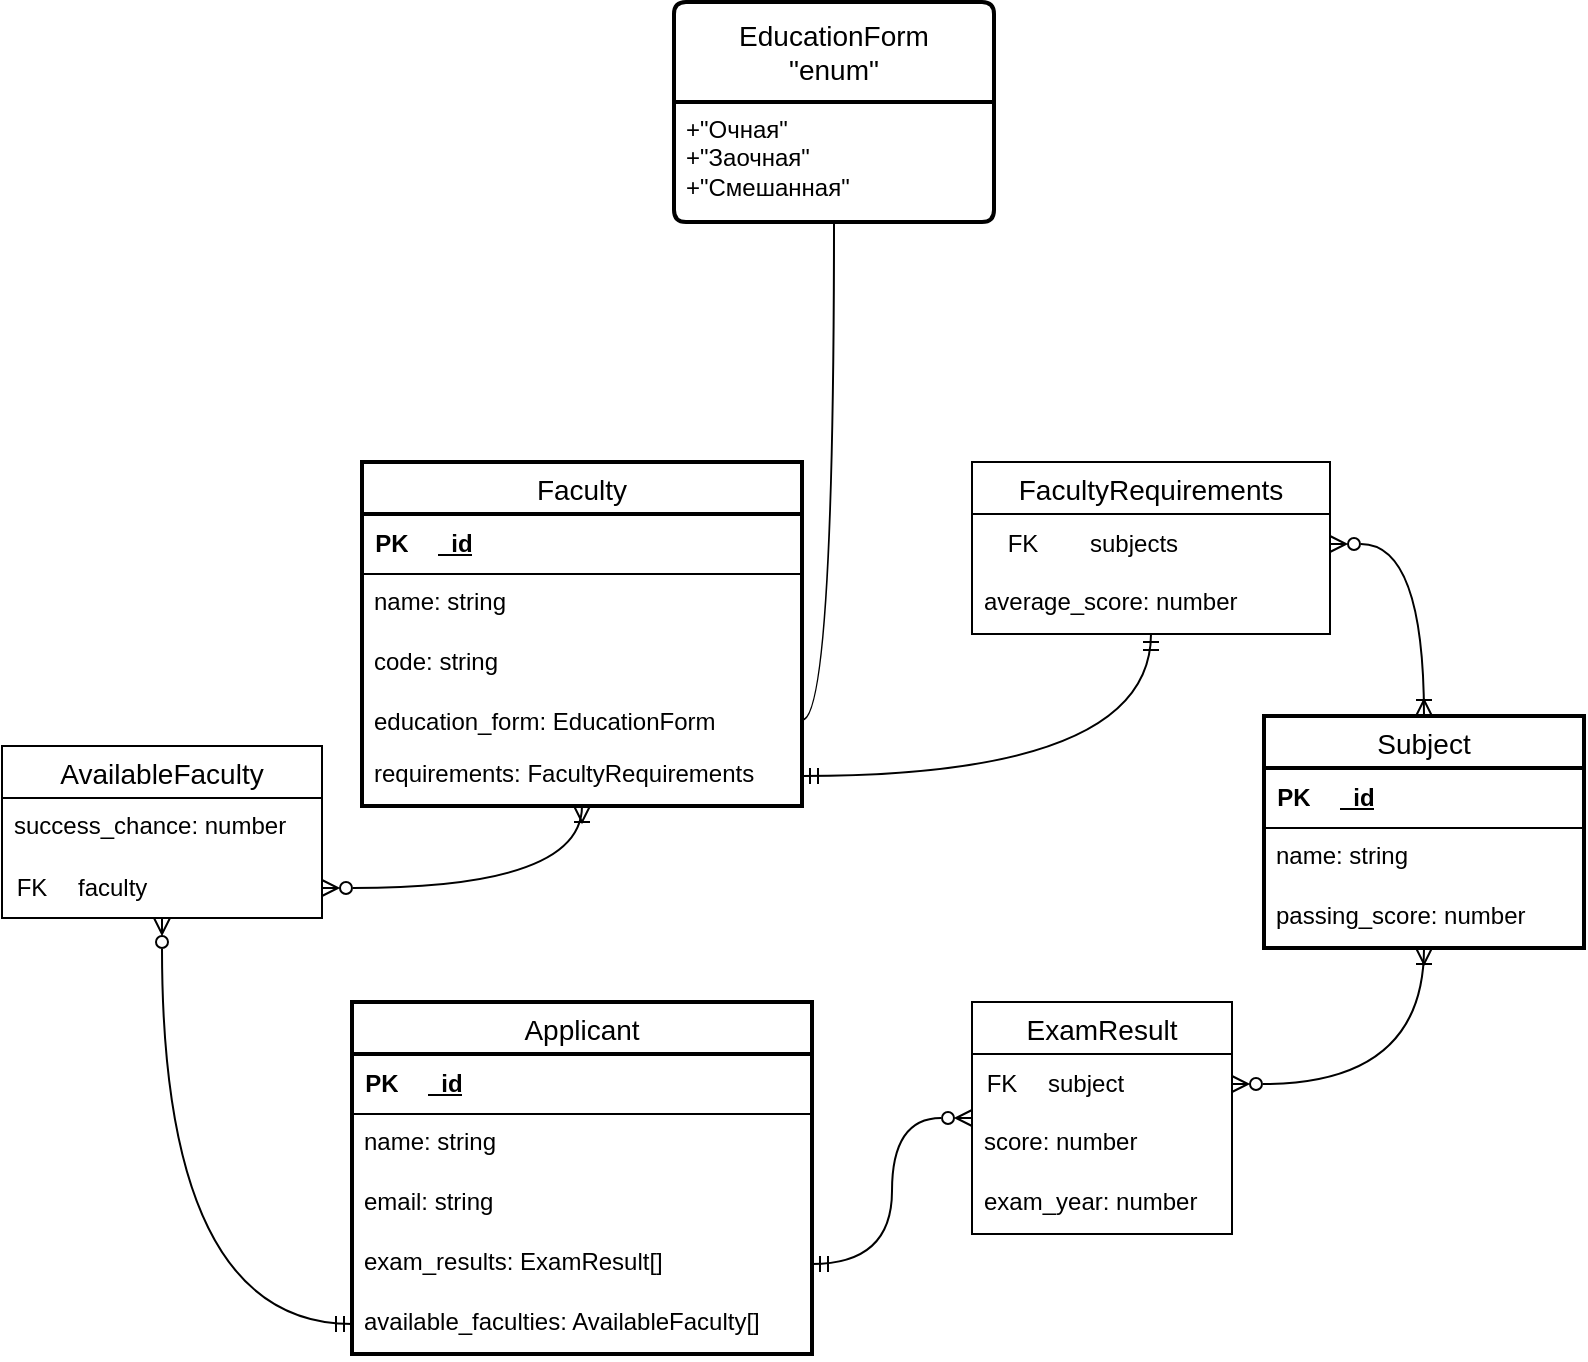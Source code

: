 <mxfile version="21.1.6" type="device">
  <diagram name="Страница 1" id="vvs1pPOPXB_Nzjfh-il1">
    <mxGraphModel dx="1194" dy="668" grid="1" gridSize="10" guides="1" tooltips="1" connect="1" arrows="1" fold="1" page="1" pageScale="1" pageWidth="827" pageHeight="1169" math="0" shadow="0">
      <root>
        <mxCell id="0" />
        <mxCell id="1" parent="0" />
        <mxCell id="08Hu2Dc5MERAwl3HL4ha-1" value="Applicant" style="swimlane;fontStyle=0;childLayout=stackLayout;horizontal=1;startSize=26;horizontalStack=0;resizeParent=1;resizeParentMax=0;resizeLast=0;collapsible=1;marginBottom=0;align=center;fontSize=14;strokeWidth=2;" parent="1" vertex="1">
          <mxGeometry x="189" y="690" width="230" height="176" as="geometry" />
        </mxCell>
        <mxCell id="08Hu2Dc5MERAwl3HL4ha-63" value="" style="shape=table;startSize=0;container=1;collapsible=1;childLayout=tableLayout;fixedRows=1;rowLines=0;fontStyle=0;align=center;resizeLast=1;strokeColor=none;fillColor=none;collapsible=0;" parent="08Hu2Dc5MERAwl3HL4ha-1" vertex="1">
          <mxGeometry y="26" width="230" height="30" as="geometry" />
        </mxCell>
        <mxCell id="08Hu2Dc5MERAwl3HL4ha-64" value="" style="shape=tableRow;horizontal=0;startSize=0;swimlaneHead=0;swimlaneBody=0;fillColor=none;collapsible=0;dropTarget=0;points=[[0,0.5],[1,0.5]];portConstraint=eastwest;top=0;left=0;right=0;bottom=1;" parent="08Hu2Dc5MERAwl3HL4ha-63" vertex="1">
          <mxGeometry width="230" height="30" as="geometry" />
        </mxCell>
        <mxCell id="08Hu2Dc5MERAwl3HL4ha-65" value="PK" style="shape=partialRectangle;connectable=0;fillColor=none;top=0;left=0;bottom=0;right=0;fontStyle=1;overflow=hidden;whiteSpace=wrap;html=1;" parent="08Hu2Dc5MERAwl3HL4ha-64" vertex="1">
          <mxGeometry width="30" height="30" as="geometry">
            <mxRectangle width="30" height="30" as="alternateBounds" />
          </mxGeometry>
        </mxCell>
        <mxCell id="08Hu2Dc5MERAwl3HL4ha-66" value="_id" style="shape=partialRectangle;connectable=0;fillColor=none;top=0;left=0;bottom=0;right=0;align=left;spacingLeft=6;fontStyle=5;overflow=hidden;whiteSpace=wrap;html=1;" parent="08Hu2Dc5MERAwl3HL4ha-64" vertex="1">
          <mxGeometry x="30" width="200" height="30" as="geometry">
            <mxRectangle width="200" height="30" as="alternateBounds" />
          </mxGeometry>
        </mxCell>
        <mxCell id="08Hu2Dc5MERAwl3HL4ha-45" value="name: string" style="text;strokeColor=none;fillColor=none;spacingLeft=4;spacingRight=4;overflow=hidden;rotatable=0;points=[[0,0.5],[1,0.5]];portConstraint=eastwest;fontSize=12;whiteSpace=wrap;html=1;" parent="08Hu2Dc5MERAwl3HL4ha-1" vertex="1">
          <mxGeometry y="56" width="230" height="30" as="geometry" />
        </mxCell>
        <mxCell id="08Hu2Dc5MERAwl3HL4ha-3" value="email: string" style="text;strokeColor=none;fillColor=none;spacingLeft=4;spacingRight=4;overflow=hidden;rotatable=0;points=[[0,0.5],[1,0.5]];portConstraint=eastwest;fontSize=12;whiteSpace=wrap;html=1;" parent="08Hu2Dc5MERAwl3HL4ha-1" vertex="1">
          <mxGeometry y="86" width="230" height="30" as="geometry" />
        </mxCell>
        <mxCell id="08Hu2Dc5MERAwl3HL4ha-4" value="exam_results: ExamResult[]" style="text;strokeColor=none;fillColor=none;spacingLeft=4;spacingRight=4;overflow=hidden;rotatable=0;points=[[0,0.5],[1,0.5]];portConstraint=eastwest;fontSize=12;whiteSpace=wrap;html=1;" parent="08Hu2Dc5MERAwl3HL4ha-1" vertex="1">
          <mxGeometry y="116" width="230" height="30" as="geometry" />
        </mxCell>
        <mxCell id="08Hu2Dc5MERAwl3HL4ha-15" value="available_faculties: AvailableFaculty[]" style="text;strokeColor=none;fillColor=none;spacingLeft=4;spacingRight=4;overflow=hidden;rotatable=0;points=[[0,0.5],[1,0.5]];portConstraint=eastwest;fontSize=12;whiteSpace=wrap;html=1;" parent="08Hu2Dc5MERAwl3HL4ha-1" vertex="1">
          <mxGeometry y="146" width="230" height="30" as="geometry" />
        </mxCell>
        <mxCell id="08Hu2Dc5MERAwl3HL4ha-5" value="Subject" style="swimlane;fontStyle=0;childLayout=stackLayout;horizontal=1;startSize=26;horizontalStack=0;resizeParent=1;resizeParentMax=0;resizeLast=0;collapsible=1;marginBottom=0;align=center;fontSize=14;strokeWidth=2;" parent="1" vertex="1">
          <mxGeometry x="645" y="547" width="160" height="116" as="geometry" />
        </mxCell>
        <mxCell id="08Hu2Dc5MERAwl3HL4ha-71" value="" style="shape=table;startSize=0;container=1;collapsible=1;childLayout=tableLayout;fixedRows=1;rowLines=0;fontStyle=0;align=center;resizeLast=1;strokeColor=none;fillColor=none;collapsible=0;" parent="08Hu2Dc5MERAwl3HL4ha-5" vertex="1">
          <mxGeometry y="26" width="160" height="30" as="geometry" />
        </mxCell>
        <mxCell id="08Hu2Dc5MERAwl3HL4ha-72" value="" style="shape=tableRow;horizontal=0;startSize=0;swimlaneHead=0;swimlaneBody=0;fillColor=none;collapsible=0;dropTarget=0;points=[[0,0.5],[1,0.5]];portConstraint=eastwest;top=0;left=0;right=0;bottom=1;" parent="08Hu2Dc5MERAwl3HL4ha-71" vertex="1">
          <mxGeometry width="160" height="30" as="geometry" />
        </mxCell>
        <mxCell id="08Hu2Dc5MERAwl3HL4ha-73" value="PK" style="shape=partialRectangle;connectable=0;fillColor=none;top=0;left=0;bottom=0;right=0;fontStyle=1;overflow=hidden;whiteSpace=wrap;html=1;" parent="08Hu2Dc5MERAwl3HL4ha-72" vertex="1">
          <mxGeometry width="30" height="30" as="geometry">
            <mxRectangle width="30" height="30" as="alternateBounds" />
          </mxGeometry>
        </mxCell>
        <mxCell id="08Hu2Dc5MERAwl3HL4ha-74" value="_id" style="shape=partialRectangle;connectable=0;fillColor=none;top=0;left=0;bottom=0;right=0;align=left;spacingLeft=6;fontStyle=5;overflow=hidden;whiteSpace=wrap;html=1;" parent="08Hu2Dc5MERAwl3HL4ha-72" vertex="1">
          <mxGeometry x="30" width="130" height="30" as="geometry">
            <mxRectangle width="130" height="30" as="alternateBounds" />
          </mxGeometry>
        </mxCell>
        <mxCell id="08Hu2Dc5MERAwl3HL4ha-6" value="name: string&lt;br&gt;" style="text;strokeColor=none;fillColor=none;spacingLeft=4;spacingRight=4;overflow=hidden;rotatable=0;points=[[0,0.5],[1,0.5]];portConstraint=eastwest;fontSize=12;whiteSpace=wrap;html=1;" parent="08Hu2Dc5MERAwl3HL4ha-5" vertex="1">
          <mxGeometry y="56" width="160" height="30" as="geometry" />
        </mxCell>
        <mxCell id="08Hu2Dc5MERAwl3HL4ha-7" value="passing_score: number" style="text;strokeColor=none;fillColor=none;spacingLeft=4;spacingRight=4;overflow=hidden;rotatable=0;points=[[0,0.5],[1,0.5]];portConstraint=eastwest;fontSize=12;whiteSpace=wrap;html=1;" parent="08Hu2Dc5MERAwl3HL4ha-5" vertex="1">
          <mxGeometry y="86" width="160" height="30" as="geometry" />
        </mxCell>
        <mxCell id="08Hu2Dc5MERAwl3HL4ha-9" value="Faculty" style="swimlane;fontStyle=0;childLayout=stackLayout;horizontal=1;startSize=26;horizontalStack=0;resizeParent=1;resizeParentMax=0;resizeLast=0;collapsible=1;marginBottom=0;align=center;fontSize=14;strokeWidth=2;" parent="1" vertex="1">
          <mxGeometry x="194" y="420" width="220" height="172" as="geometry">
            <mxRectangle x="130" y="50" width="90" height="30" as="alternateBounds" />
          </mxGeometry>
        </mxCell>
        <mxCell id="08Hu2Dc5MERAwl3HL4ha-67" value="" style="shape=table;startSize=0;container=1;collapsible=1;childLayout=tableLayout;fixedRows=1;rowLines=0;fontStyle=0;align=center;resizeLast=1;strokeColor=none;fillColor=none;collapsible=0;" parent="08Hu2Dc5MERAwl3HL4ha-9" vertex="1">
          <mxGeometry y="26" width="220" height="30" as="geometry" />
        </mxCell>
        <mxCell id="08Hu2Dc5MERAwl3HL4ha-68" value="" style="shape=tableRow;horizontal=0;startSize=0;swimlaneHead=0;swimlaneBody=0;fillColor=none;collapsible=0;dropTarget=0;points=[[0,0.5],[1,0.5]];portConstraint=eastwest;top=0;left=0;right=0;bottom=1;" parent="08Hu2Dc5MERAwl3HL4ha-67" vertex="1">
          <mxGeometry width="220" height="30" as="geometry" />
        </mxCell>
        <mxCell id="08Hu2Dc5MERAwl3HL4ha-69" value="PK" style="shape=partialRectangle;connectable=0;fillColor=none;top=0;left=0;bottom=0;right=0;fontStyle=1;overflow=hidden;whiteSpace=wrap;html=1;" parent="08Hu2Dc5MERAwl3HL4ha-68" vertex="1">
          <mxGeometry width="30" height="30" as="geometry">
            <mxRectangle width="30" height="30" as="alternateBounds" />
          </mxGeometry>
        </mxCell>
        <mxCell id="08Hu2Dc5MERAwl3HL4ha-70" value="_id" style="shape=partialRectangle;connectable=0;fillColor=none;top=0;left=0;bottom=0;right=0;align=left;spacingLeft=6;fontStyle=5;overflow=hidden;whiteSpace=wrap;html=1;" parent="08Hu2Dc5MERAwl3HL4ha-68" vertex="1">
          <mxGeometry x="30" width="190" height="30" as="geometry">
            <mxRectangle width="190" height="30" as="alternateBounds" />
          </mxGeometry>
        </mxCell>
        <mxCell id="08Hu2Dc5MERAwl3HL4ha-48" value="name: string" style="text;strokeColor=none;fillColor=none;spacingLeft=4;spacingRight=4;overflow=hidden;rotatable=0;points=[[0,0.5],[1,0.5]];portConstraint=eastwest;fontSize=12;whiteSpace=wrap;html=1;" parent="08Hu2Dc5MERAwl3HL4ha-9" vertex="1">
          <mxGeometry y="56" width="220" height="30" as="geometry" />
        </mxCell>
        <mxCell id="08Hu2Dc5MERAwl3HL4ha-11" value="code: string" style="text;strokeColor=none;fillColor=none;spacingLeft=4;spacingRight=4;overflow=hidden;rotatable=0;points=[[0,0.5],[1,0.5]];portConstraint=eastwest;fontSize=12;whiteSpace=wrap;html=1;" parent="08Hu2Dc5MERAwl3HL4ha-9" vertex="1">
          <mxGeometry y="86" width="220" height="30" as="geometry" />
        </mxCell>
        <mxCell id="08Hu2Dc5MERAwl3HL4ha-12" value="education_form: EducationForm&amp;nbsp;" style="text;strokeColor=none;fillColor=none;spacingLeft=4;spacingRight=4;overflow=hidden;rotatable=0;points=[[0,0.5],[1,0.5]];portConstraint=eastwest;fontSize=12;whiteSpace=wrap;html=1;" parent="08Hu2Dc5MERAwl3HL4ha-9" vertex="1">
          <mxGeometry y="116" width="220" height="26" as="geometry" />
        </mxCell>
        <mxCell id="08Hu2Dc5MERAwl3HL4ha-14" value="requirements: FacultyRequirements" style="text;strokeColor=none;fillColor=none;spacingLeft=4;spacingRight=4;overflow=hidden;rotatable=0;points=[[0,0.5],[1,0.5]];portConstraint=eastwest;fontSize=12;whiteSpace=wrap;html=1;" parent="08Hu2Dc5MERAwl3HL4ha-9" vertex="1">
          <mxGeometry y="142" width="220" height="30" as="geometry" />
        </mxCell>
        <mxCell id="08Hu2Dc5MERAwl3HL4ha-16" value="ExamResult" style="swimlane;fontStyle=0;childLayout=stackLayout;horizontal=1;startSize=26;horizontalStack=0;resizeParent=1;resizeParentMax=0;resizeLast=0;collapsible=1;marginBottom=0;align=center;fontSize=14;" parent="1" vertex="1">
          <mxGeometry x="499" y="690" width="130" height="116" as="geometry" />
        </mxCell>
        <mxCell id="08Hu2Dc5MERAwl3HL4ha-83" value="" style="shape=table;startSize=0;container=1;collapsible=1;childLayout=tableLayout;fixedRows=1;rowLines=0;fontStyle=0;align=center;resizeLast=1;strokeColor=none;fillColor=none;collapsible=0;" parent="08Hu2Dc5MERAwl3HL4ha-16" vertex="1">
          <mxGeometry y="26" width="130" height="30" as="geometry" />
        </mxCell>
        <mxCell id="08Hu2Dc5MERAwl3HL4ha-84" value="" style="shape=tableRow;horizontal=0;startSize=0;swimlaneHead=0;swimlaneBody=0;fillColor=none;collapsible=0;dropTarget=0;points=[[0,0.5],[1,0.5]];portConstraint=eastwest;top=0;left=0;right=0;bottom=0;" parent="08Hu2Dc5MERAwl3HL4ha-83" vertex="1">
          <mxGeometry width="130" height="30" as="geometry" />
        </mxCell>
        <mxCell id="08Hu2Dc5MERAwl3HL4ha-85" value="FK" style="shape=partialRectangle;connectable=0;fillColor=none;top=0;left=0;bottom=0;right=0;fontStyle=0;overflow=hidden;whiteSpace=wrap;html=1;" parent="08Hu2Dc5MERAwl3HL4ha-84" vertex="1">
          <mxGeometry width="30" height="30" as="geometry">
            <mxRectangle width="30" height="30" as="alternateBounds" />
          </mxGeometry>
        </mxCell>
        <mxCell id="08Hu2Dc5MERAwl3HL4ha-86" value="subject" style="shape=partialRectangle;connectable=0;fillColor=none;top=0;left=0;bottom=0;right=0;align=left;spacingLeft=6;fontStyle=0;overflow=hidden;whiteSpace=wrap;html=1;" parent="08Hu2Dc5MERAwl3HL4ha-84" vertex="1">
          <mxGeometry x="30" width="100" height="30" as="geometry">
            <mxRectangle width="100" height="30" as="alternateBounds" />
          </mxGeometry>
        </mxCell>
        <mxCell id="08Hu2Dc5MERAwl3HL4ha-18" value="score: number" style="text;strokeColor=none;fillColor=none;spacingLeft=4;spacingRight=4;overflow=hidden;rotatable=0;points=[[0,0.5],[1,0.5]];portConstraint=eastwest;fontSize=12;whiteSpace=wrap;html=1;" parent="08Hu2Dc5MERAwl3HL4ha-16" vertex="1">
          <mxGeometry y="56" width="130" height="30" as="geometry" />
        </mxCell>
        <mxCell id="08Hu2Dc5MERAwl3HL4ha-19" value="exam_year: number" style="text;strokeColor=none;fillColor=none;spacingLeft=4;spacingRight=4;overflow=hidden;rotatable=0;points=[[0,0.5],[1,0.5]];portConstraint=eastwest;fontSize=12;whiteSpace=wrap;html=1;" parent="08Hu2Dc5MERAwl3HL4ha-16" vertex="1">
          <mxGeometry y="86" width="130" height="30" as="geometry" />
        </mxCell>
        <mxCell id="08Hu2Dc5MERAwl3HL4ha-21" value="AvailableFaculty" style="swimlane;fontStyle=0;childLayout=stackLayout;horizontal=1;startSize=26;horizontalStack=0;resizeParent=1;resizeParentMax=0;resizeLast=0;collapsible=1;marginBottom=0;align=center;fontSize=14;" parent="1" vertex="1">
          <mxGeometry x="14" y="562" width="160" height="86" as="geometry" />
        </mxCell>
        <mxCell id="08Hu2Dc5MERAwl3HL4ha-22" value="success_chance: number" style="text;strokeColor=none;fillColor=none;spacingLeft=4;spacingRight=4;overflow=hidden;rotatable=0;points=[[0,0.5],[1,0.5]];portConstraint=eastwest;fontSize=12;whiteSpace=wrap;html=1;" parent="08Hu2Dc5MERAwl3HL4ha-21" vertex="1">
          <mxGeometry y="26" width="160" height="30" as="geometry" />
        </mxCell>
        <mxCell id="08Hu2Dc5MERAwl3HL4ha-75" value="" style="shape=table;startSize=0;container=1;collapsible=1;childLayout=tableLayout;fixedRows=1;rowLines=0;fontStyle=0;align=center;resizeLast=1;strokeColor=none;fillColor=none;collapsible=0;" parent="08Hu2Dc5MERAwl3HL4ha-21" vertex="1">
          <mxGeometry y="56" width="160" height="30" as="geometry" />
        </mxCell>
        <mxCell id="08Hu2Dc5MERAwl3HL4ha-76" value="" style="shape=tableRow;horizontal=0;startSize=0;swimlaneHead=0;swimlaneBody=0;fillColor=none;collapsible=0;dropTarget=0;points=[[0,0.5],[1,0.5]];portConstraint=eastwest;top=0;left=0;right=0;bottom=0;" parent="08Hu2Dc5MERAwl3HL4ha-75" vertex="1">
          <mxGeometry width="160" height="30" as="geometry" />
        </mxCell>
        <mxCell id="08Hu2Dc5MERAwl3HL4ha-77" value="FK" style="shape=partialRectangle;connectable=0;fillColor=none;top=0;left=0;bottom=0;right=0;fontStyle=0;overflow=hidden;whiteSpace=wrap;html=1;" parent="08Hu2Dc5MERAwl3HL4ha-76" vertex="1">
          <mxGeometry width="30" height="30" as="geometry">
            <mxRectangle width="30" height="30" as="alternateBounds" />
          </mxGeometry>
        </mxCell>
        <mxCell id="08Hu2Dc5MERAwl3HL4ha-78" value="faculty" style="shape=partialRectangle;connectable=0;fillColor=none;top=0;left=0;bottom=0;right=0;align=left;spacingLeft=6;fontStyle=0;overflow=hidden;whiteSpace=wrap;html=1;" parent="08Hu2Dc5MERAwl3HL4ha-76" vertex="1">
          <mxGeometry x="30" width="130" height="30" as="geometry">
            <mxRectangle width="130" height="30" as="alternateBounds" />
          </mxGeometry>
        </mxCell>
        <mxCell id="08Hu2Dc5MERAwl3HL4ha-26" value="FacultyRequirements" style="swimlane;fontStyle=0;childLayout=stackLayout;horizontal=1;startSize=26;horizontalStack=0;resizeParent=1;resizeParentMax=0;resizeLast=0;collapsible=1;marginBottom=0;align=center;fontSize=14;" parent="1" vertex="1">
          <mxGeometry x="499" y="420" width="179" height="86" as="geometry" />
        </mxCell>
        <mxCell id="08Hu2Dc5MERAwl3HL4ha-79" value="" style="shape=table;startSize=0;container=1;collapsible=1;childLayout=tableLayout;fixedRows=1;rowLines=0;fontStyle=0;align=center;resizeLast=1;strokeColor=none;fillColor=none;collapsible=0;" parent="08Hu2Dc5MERAwl3HL4ha-26" vertex="1">
          <mxGeometry y="26" width="179" height="30" as="geometry" />
        </mxCell>
        <mxCell id="08Hu2Dc5MERAwl3HL4ha-80" value="" style="shape=tableRow;horizontal=0;startSize=0;swimlaneHead=0;swimlaneBody=0;fillColor=none;collapsible=0;dropTarget=0;points=[[0,0.5],[1,0.5]];portConstraint=eastwest;top=0;left=0;right=0;bottom=0;" parent="08Hu2Dc5MERAwl3HL4ha-79" vertex="1">
          <mxGeometry width="179" height="30" as="geometry" />
        </mxCell>
        <mxCell id="08Hu2Dc5MERAwl3HL4ha-81" value="FK" style="shape=partialRectangle;connectable=0;fillColor=none;top=0;left=0;bottom=0;right=0;fontStyle=0;overflow=hidden;whiteSpace=wrap;html=1;" parent="08Hu2Dc5MERAwl3HL4ha-80" vertex="1">
          <mxGeometry width="51" height="30" as="geometry">
            <mxRectangle width="51" height="30" as="alternateBounds" />
          </mxGeometry>
        </mxCell>
        <mxCell id="08Hu2Dc5MERAwl3HL4ha-82" value="subjects" style="shape=partialRectangle;connectable=0;fillColor=none;top=0;left=0;bottom=0;right=0;align=left;spacingLeft=6;fontStyle=0;overflow=hidden;whiteSpace=wrap;html=1;" parent="08Hu2Dc5MERAwl3HL4ha-80" vertex="1">
          <mxGeometry x="51" width="128" height="30" as="geometry">
            <mxRectangle width="128" height="30" as="alternateBounds" />
          </mxGeometry>
        </mxCell>
        <mxCell id="08Hu2Dc5MERAwl3HL4ha-27" value="average_score: number" style="text;strokeColor=none;fillColor=none;spacingLeft=4;spacingRight=4;overflow=hidden;rotatable=0;points=[[0,0.5],[1,0.5]];portConstraint=eastwest;fontSize=12;whiteSpace=wrap;html=1;" parent="08Hu2Dc5MERAwl3HL4ha-26" vertex="1">
          <mxGeometry y="56" width="179" height="30" as="geometry" />
        </mxCell>
        <mxCell id="08Hu2Dc5MERAwl3HL4ha-33" value="" style="edgeStyle=orthogonalEdgeStyle;fontSize=12;html=1;endArrow=ERzeroToMany;rounded=0;curved=1;startArrow=ERmandOne;startFill=0;endFill=0;" parent="1" source="08Hu2Dc5MERAwl3HL4ha-4" target="08Hu2Dc5MERAwl3HL4ha-16" edge="1">
          <mxGeometry width="100" height="100" relative="1" as="geometry">
            <mxPoint x="364" y="750" as="sourcePoint" />
            <mxPoint x="464" y="650" as="targetPoint" />
          </mxGeometry>
        </mxCell>
        <mxCell id="08Hu2Dc5MERAwl3HL4ha-34" value="" style="edgeStyle=orthogonalEdgeStyle;fontSize=12;html=1;endArrow=ERzeroToMany;rounded=0;curved=1;startArrow=ERmandOne;startFill=0;endFill=0;" parent="1" source="08Hu2Dc5MERAwl3HL4ha-15" target="08Hu2Dc5MERAwl3HL4ha-21" edge="1">
          <mxGeometry width="100" height="100" relative="1" as="geometry">
            <mxPoint x="364" y="750" as="sourcePoint" />
            <mxPoint x="474" y="911" as="targetPoint" />
          </mxGeometry>
        </mxCell>
        <mxCell id="08Hu2Dc5MERAwl3HL4ha-37" value="" style="edgeStyle=orthogonalEdgeStyle;fontSize=12;html=1;endArrow=ERzeroToMany;startArrow=ERoneToMany;rounded=0;curved=1;startFill=0;endFill=0;" parent="1" source="08Hu2Dc5MERAwl3HL4ha-5" target="08Hu2Dc5MERAwl3HL4ha-80" edge="1">
          <mxGeometry width="100" height="100" relative="1" as="geometry">
            <mxPoint x="544" y="590" as="sourcePoint" />
            <mxPoint x="645" y="491.053" as="targetPoint" />
          </mxGeometry>
        </mxCell>
        <mxCell id="08Hu2Dc5MERAwl3HL4ha-39" value="" style="edgeStyle=orthogonalEdgeStyle;fontSize=12;html=1;endArrow=ERzeroToMany;startArrow=ERoneToMany;rounded=0;curved=1;startFill=0;endFill=0;" parent="1" source="08Hu2Dc5MERAwl3HL4ha-5" target="08Hu2Dc5MERAwl3HL4ha-84" edge="1">
          <mxGeometry width="100" height="100" relative="1" as="geometry">
            <mxPoint x="374" y="710" as="sourcePoint" />
            <mxPoint x="629" y="731.053" as="targetPoint" />
          </mxGeometry>
        </mxCell>
        <mxCell id="08Hu2Dc5MERAwl3HL4ha-40" value="" style="edgeStyle=orthogonalEdgeStyle;fontSize=12;html=1;endArrow=ERoneToMany;startArrow=ERzeroToMany;rounded=0;curved=1;startFill=0;endFill=0;" parent="1" source="08Hu2Dc5MERAwl3HL4ha-76" target="08Hu2Dc5MERAwl3HL4ha-9" edge="1">
          <mxGeometry width="100" height="100" relative="1" as="geometry">
            <mxPoint x="174" y="632.947" as="sourcePoint" />
            <mxPoint x="454" y="450" as="targetPoint" />
          </mxGeometry>
        </mxCell>
        <mxCell id="08Hu2Dc5MERAwl3HL4ha-41" value="EducationForm&lt;br&gt;&quot;enum&quot;" style="swimlane;childLayout=stackLayout;horizontal=1;startSize=50;horizontalStack=0;rounded=1;fontSize=14;fontStyle=0;strokeWidth=2;resizeParent=0;resizeLast=1;shadow=0;dashed=0;align=center;arcSize=4;whiteSpace=wrap;html=1;" parent="1" vertex="1">
          <mxGeometry x="350" y="190" width="160" height="110" as="geometry" />
        </mxCell>
        <mxCell id="08Hu2Dc5MERAwl3HL4ha-42" value="+&quot;Очная&quot;&lt;br&gt;+&quot;Заочная&quot;&lt;br&gt;+&quot;Смешанная&quot;" style="align=left;strokeColor=none;fillColor=none;spacingLeft=4;fontSize=12;verticalAlign=top;resizable=0;rotatable=0;part=1;html=1;" parent="08Hu2Dc5MERAwl3HL4ha-41" vertex="1">
          <mxGeometry y="50" width="160" height="60" as="geometry" />
        </mxCell>
        <mxCell id="08Hu2Dc5MERAwl3HL4ha-43" value="" style="edgeStyle=orthogonalEdgeStyle;fontSize=12;html=1;endArrow=ERmandOne;startArrow=ERmandOne;rounded=0;curved=1;" parent="1" source="08Hu2Dc5MERAwl3HL4ha-14" target="08Hu2Dc5MERAwl3HL4ha-26" edge="1">
          <mxGeometry width="100" height="100" relative="1" as="geometry">
            <mxPoint x="424" y="670" as="sourcePoint" />
            <mxPoint x="524" y="570" as="targetPoint" />
          </mxGeometry>
        </mxCell>
        <mxCell id="KVPZecC6MmLTc_1_bUcK-1" value="" style="endArrow=none;html=1;rounded=0;edgeStyle=orthogonalEdgeStyle;curved=1;" parent="1" source="08Hu2Dc5MERAwl3HL4ha-41" target="08Hu2Dc5MERAwl3HL4ha-12" edge="1">
          <mxGeometry relative="1" as="geometry">
            <mxPoint x="250" y="430" as="sourcePoint" />
            <mxPoint x="410" y="430" as="targetPoint" />
          </mxGeometry>
        </mxCell>
      </root>
    </mxGraphModel>
  </diagram>
</mxfile>

